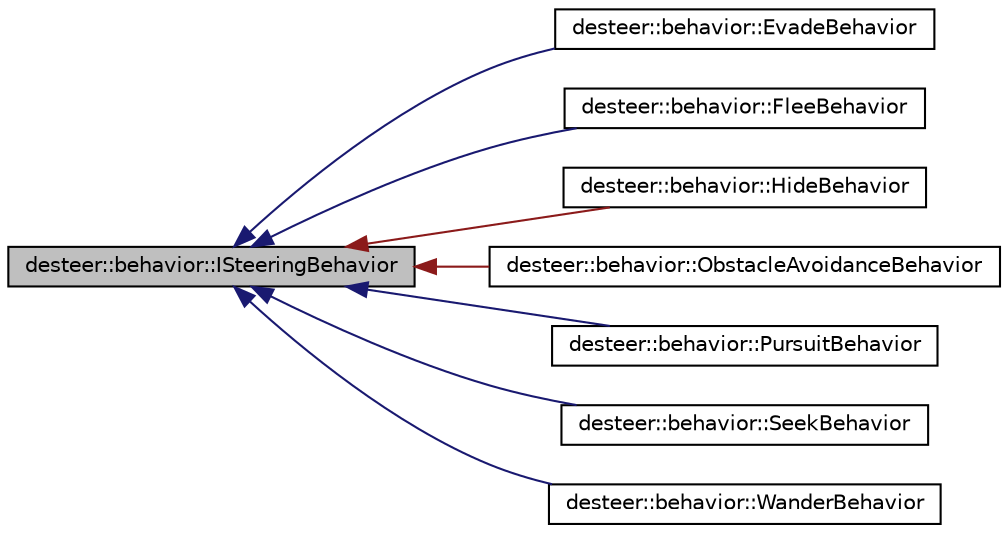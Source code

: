 digraph G
{
  edge [fontname="Helvetica",fontsize="10",labelfontname="Helvetica",labelfontsize="10"];
  node [fontname="Helvetica",fontsize="10",shape=record];
  rankdir=LR;
  Node1 [label="desteer::behavior::ISteeringBehavior",height=0.2,width=0.4,color="black", fillcolor="grey75", style="filled" fontcolor="black"];
  Node1 -> Node2 [dir=back,color="midnightblue",fontsize="10",style="solid",fontname="Helvetica"];
  Node2 [label="desteer::behavior::EvadeBehavior",height=0.2,width=0.4,color="black", fillcolor="white", style="filled",URL="$classdesteer_1_1behavior_1_1_evade_behavior.html"];
  Node1 -> Node3 [dir=back,color="midnightblue",fontsize="10",style="solid",fontname="Helvetica"];
  Node3 [label="desteer::behavior::FleeBehavior",height=0.2,width=0.4,color="black", fillcolor="white", style="filled",URL="$classdesteer_1_1behavior_1_1_flee_behavior.html"];
  Node1 -> Node4 [dir=back,color="firebrick4",fontsize="10",style="solid",fontname="Helvetica"];
  Node4 [label="desteer::behavior::HideBehavior",height=0.2,width=0.4,color="black", fillcolor="white", style="filled",URL="$classdesteer_1_1behavior_1_1_hide_behavior.html"];
  Node1 -> Node5 [dir=back,color="firebrick4",fontsize="10",style="solid",fontname="Helvetica"];
  Node5 [label="desteer::behavior::ObstacleAvoidanceBehavior",height=0.2,width=0.4,color="black", fillcolor="white", style="filled",URL="$classdesteer_1_1behavior_1_1_obstacle_avoidance_behavior.html"];
  Node1 -> Node6 [dir=back,color="midnightblue",fontsize="10",style="solid",fontname="Helvetica"];
  Node6 [label="desteer::behavior::PursuitBehavior",height=0.2,width=0.4,color="black", fillcolor="white", style="filled",URL="$classdesteer_1_1behavior_1_1_pursuit_behavior.html"];
  Node1 -> Node7 [dir=back,color="midnightblue",fontsize="10",style="solid",fontname="Helvetica"];
  Node7 [label="desteer::behavior::SeekBehavior",height=0.2,width=0.4,color="black", fillcolor="white", style="filled",URL="$classdesteer_1_1behavior_1_1_seek_behavior.html"];
  Node1 -> Node8 [dir=back,color="midnightblue",fontsize="10",style="solid",fontname="Helvetica"];
  Node8 [label="desteer::behavior::WanderBehavior",height=0.2,width=0.4,color="black", fillcolor="white", style="filled",URL="$classdesteer_1_1behavior_1_1_wander_behavior.html"];
}
